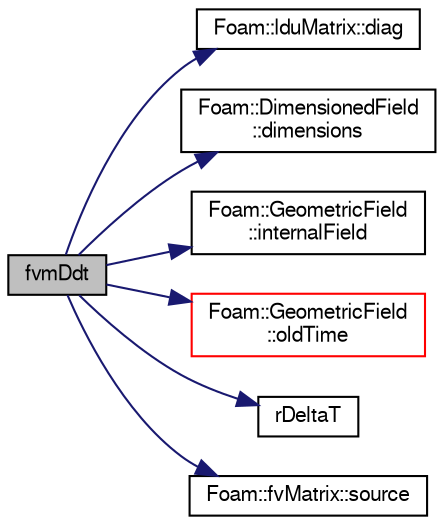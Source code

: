 digraph "fvmDdt"
{
  bgcolor="transparent";
  edge [fontname="FreeSans",fontsize="10",labelfontname="FreeSans",labelfontsize="10"];
  node [fontname="FreeSans",fontsize="10",shape=record];
  rankdir="LR";
  Node1 [label="fvmDdt",height=0.2,width=0.4,color="black", fillcolor="grey75", style="filled" fontcolor="black"];
  Node1 -> Node2 [color="midnightblue",fontsize="10",style="solid",fontname="FreeSans"];
  Node2 [label="Foam::lduMatrix::diag",height=0.2,width=0.4,color="black",URL="$a01245.html#a9140aaa9630c2cba2fe28369a649f2f0"];
  Node1 -> Node3 [color="midnightblue",fontsize="10",style="solid",fontname="FreeSans"];
  Node3 [label="Foam::DimensionedField\l::dimensions",height=0.2,width=0.4,color="black",URL="$a00511.html#a6098093e7de06370342a85cfae8b31f5",tooltip="Return dimensions. "];
  Node1 -> Node4 [color="midnightblue",fontsize="10",style="solid",fontname="FreeSans"];
  Node4 [label="Foam::GeometricField\l::internalField",height=0.2,width=0.4,color="black",URL="$a00896.html#a9536140d36d69bbac40496f6b817aa0a",tooltip="Return internal field. "];
  Node1 -> Node5 [color="midnightblue",fontsize="10",style="solid",fontname="FreeSans"];
  Node5 [label="Foam::GeometricField\l::oldTime",height=0.2,width=0.4,color="red",URL="$a00896.html#a590e4782d38c7bab9fc7d231aa6b5f3f",tooltip="Return old time field. "];
  Node1 -> Node6 [color="midnightblue",fontsize="10",style="solid",fontname="FreeSans"];
  Node6 [label="rDeltaT",height=0.2,width=0.4,color="black",URL="$a03030.html#ab4a06642de5708190d817dc1a2e352a3"];
  Node1 -> Node7 [color="midnightblue",fontsize="10",style="solid",fontname="FreeSans"];
  Node7 [label="Foam::fvMatrix::source",height=0.2,width=0.4,color="black",URL="$a00850.html#a4c49d61a0e11bbdadf6646dbe3740560"];
}
